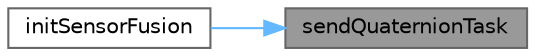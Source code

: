 digraph "sendQuaternionTask"
{
 // LATEX_PDF_SIZE
  bgcolor="transparent";
  edge [fontname=Helvetica,fontsize=10,labelfontname=Helvetica,labelfontsize=10];
  node [fontname=Helvetica,fontsize=10,shape=box,height=0.2,width=0.4];
  rankdir="RL";
  Node1 [id="Node000001",label="sendQuaternionTask",height=0.2,width=0.4,color="gray40", fillcolor="grey60", style="filled", fontcolor="black",tooltip="RTOS-Task, welcher ein Quaternion an die UART-Schnitstelle sendet. Kann z.B. für die Visualisierung g..."];
  Node1 -> Node2 [id="edge1_Node000001_Node000002",dir="back",color="steelblue1",style="solid",tooltip=" "];
  Node2 [id="Node000002",label="initSensorFusion",height=0.2,width=0.4,color="grey40", fillcolor="white", style="filled",URL="$sensor_8c.html#a1376a3487bad23e043fc5e7347f287f4",tooltip="Startet die RTOS-Tasks der ganzen Sensoren und initalisiert den Timer."];
}

